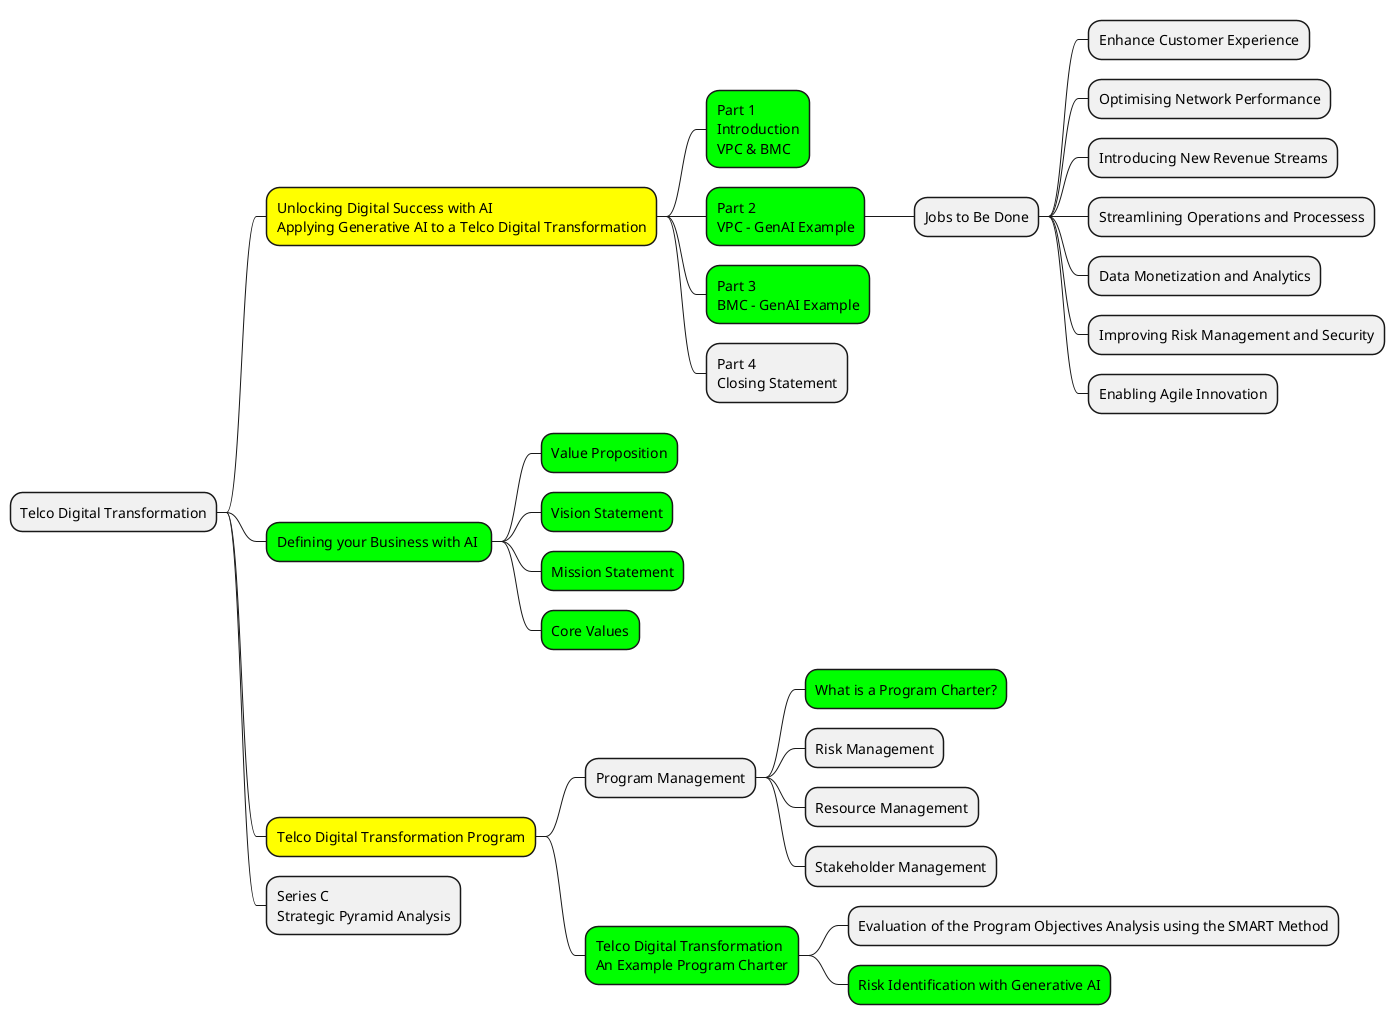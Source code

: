 @startmindmap
* Telco Digital Transformation
**[#yellow] Unlocking Digital Success with AI\nApplying Generative AI to a Telco Digital Transformation
***[#lime] Part 1\nIntroduction\nVPC & BMC
***[#lime] Part 2\nVPC - GenAI Example
**** Jobs to Be Done
***** Enhance Customer Experience
***** Optimising Network Performance
***** Introducing New Revenue Streams
***** Streamlining Operations and Processess
***** Data Monetization and Analytics
***** Improving Risk Management and Security
***** Enabling Agile Innovation
***[#lime] Part 3\nBMC - GenAI Example
*** Part 4\nClosing Statement
**[#lime] Defining your Business with AI 
***[#lime] Value Proposition
***[#lime] Vision Statement
***[#lime] Mission Statement
***[#lime] Core Values
**[#yellow] Telco Digital Transformation Program
*** Program Management
****[#lime] What is a Program Charter?
**** Risk Management
**** Resource Management
**** Stakeholder Management
***[#lime] Telco Digital Transformation\nAn Example Program Charter
**** Evaluation of the Program Objectives Analysis using the SMART Method
****[#lime] Risk Identification with Generative AI
** Series C\nStrategic Pyramid Analysis
@endmindmap

Defining Your Business with GenAI - Defining your Value Proposition, Vision Statement, Mission Statement, and Core Values